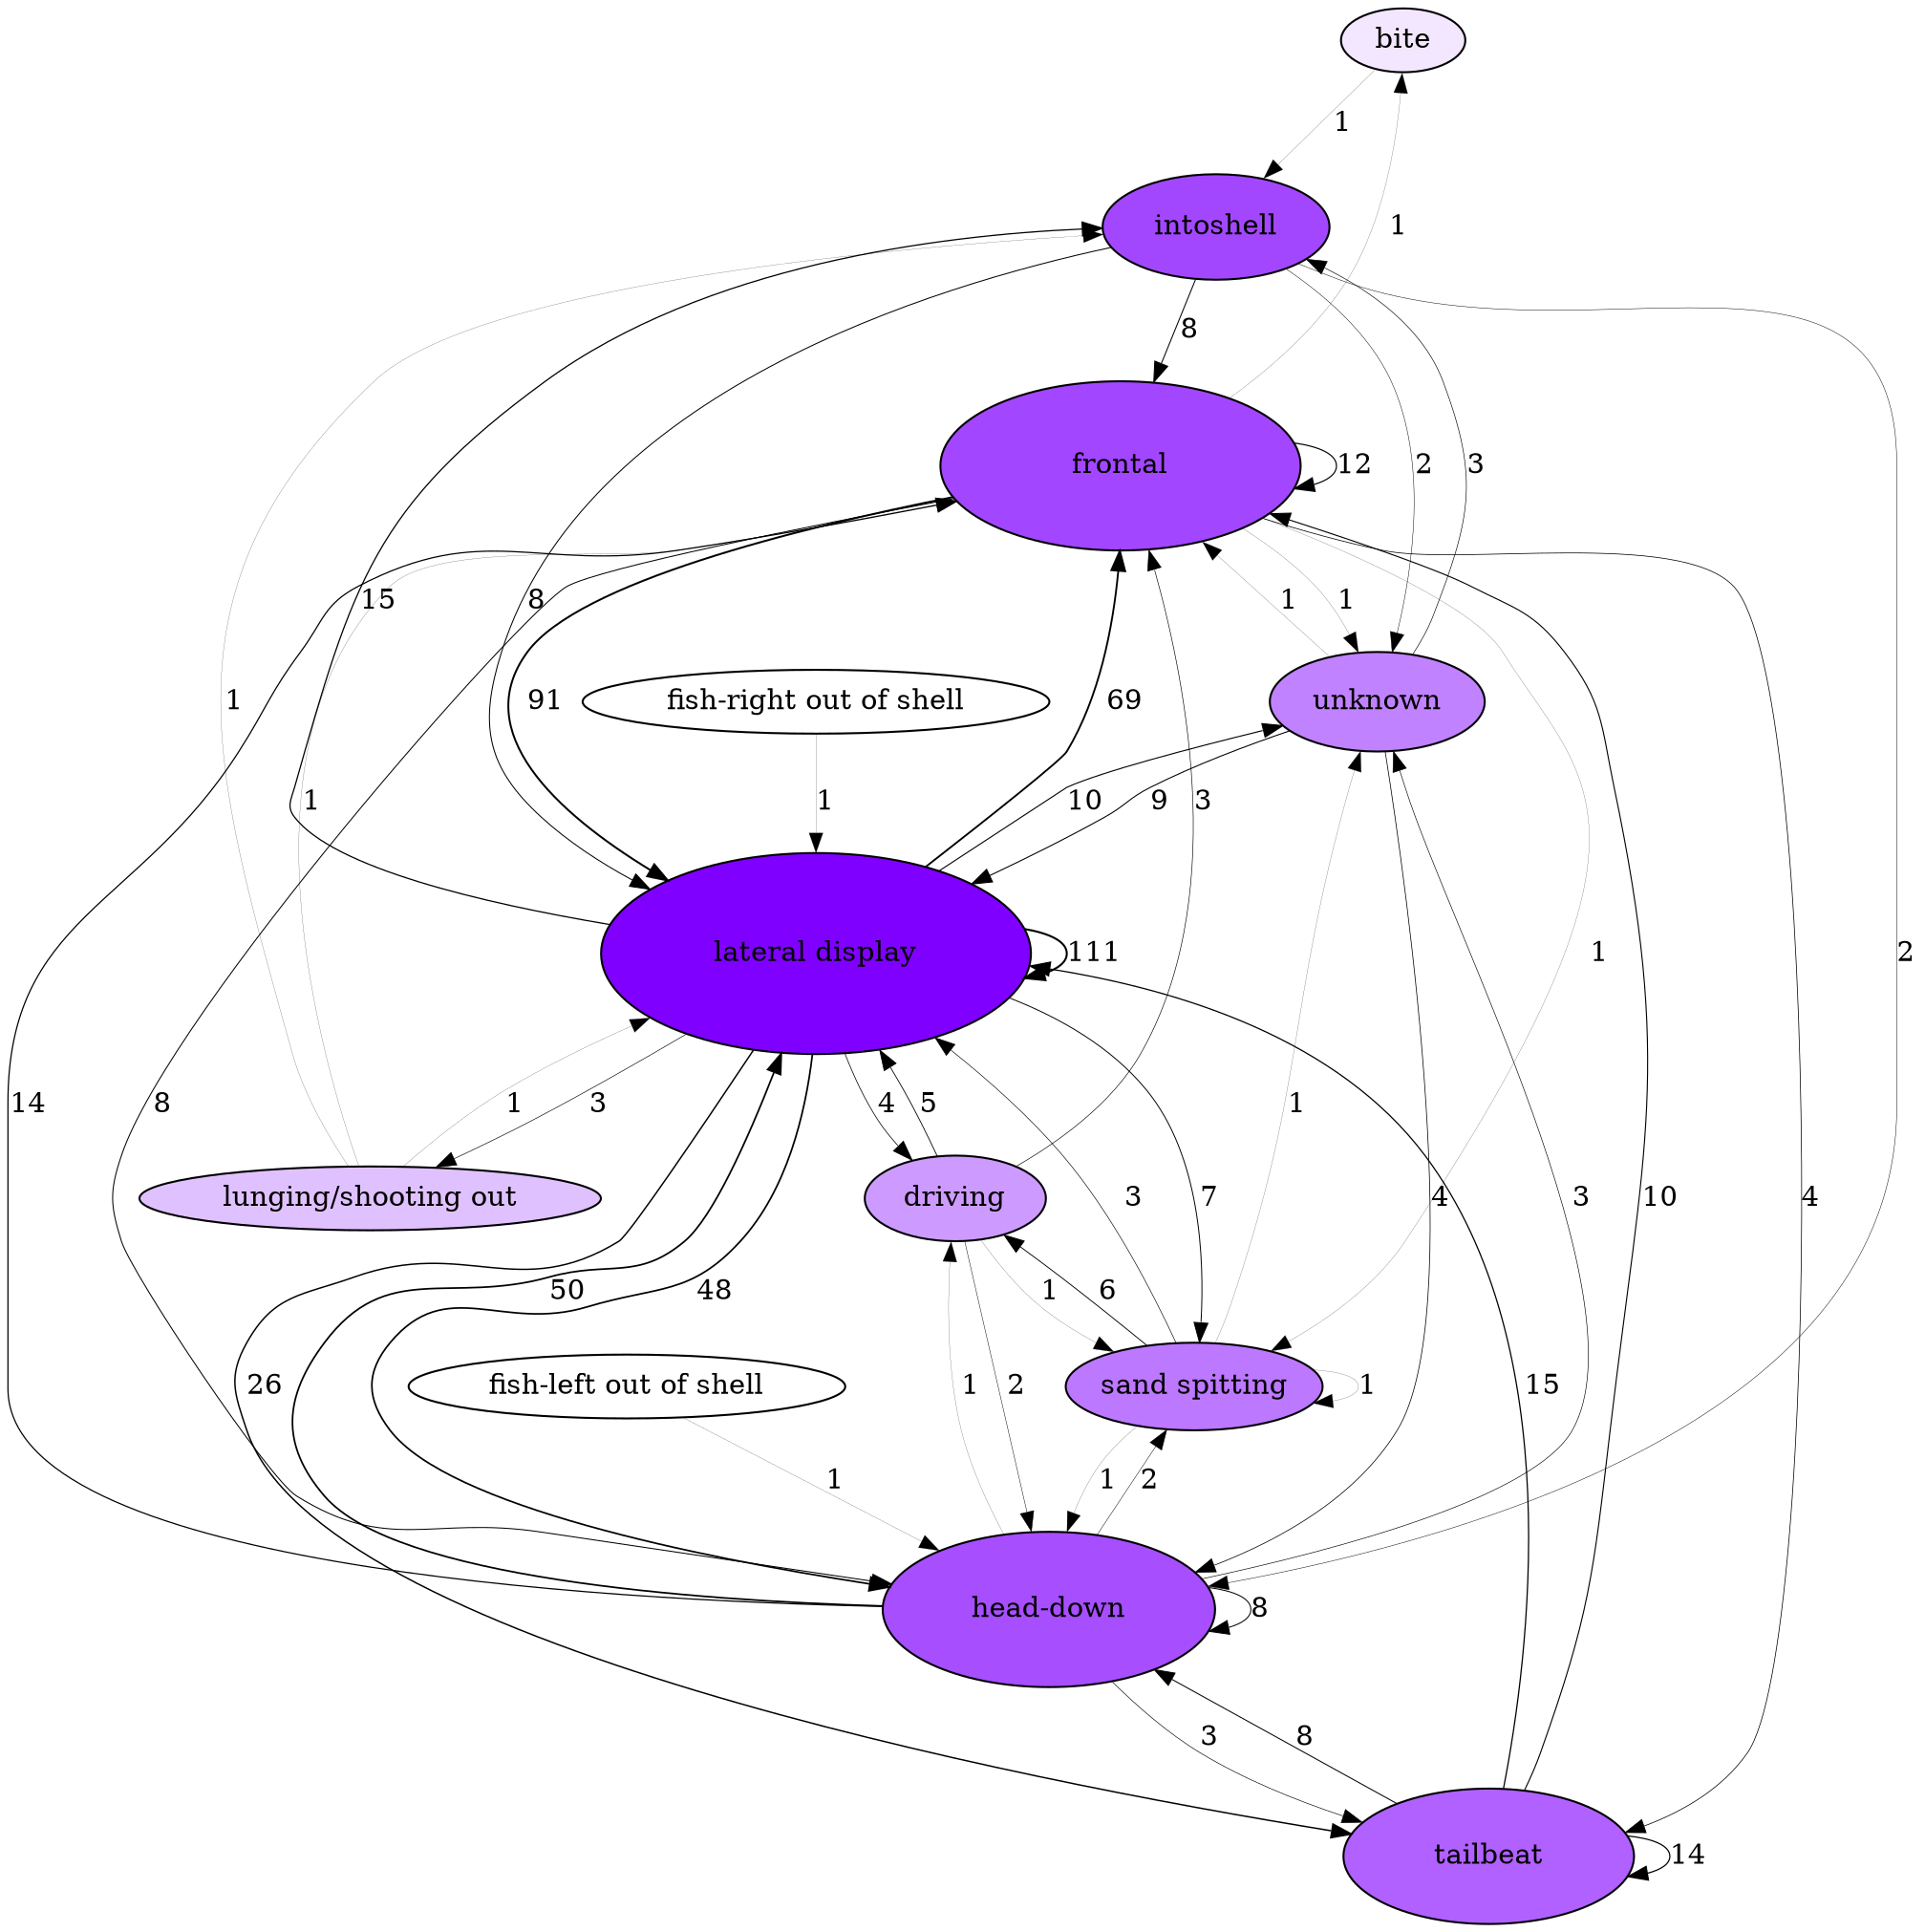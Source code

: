 digraph  {
bite [fillcolor="0.75 0.0970388616064562 1", height="0.0", style=filled, tooltip="1234 &#013; 234 &#013; 234", width="0.0"];
intoshell [fillcolor="0.75 0.7222547638383381 1", height="0.7383622772867368", style=filled, tooltip="1234 &#013; 234 &#013; 234", width="1.5822048799001502"];
driving [fillcolor="0.75 0.3932249488077084 1", height="0.5910125647570142", style=filled, tooltip="1234 &#013; 234 &#013; 234", width="1.2664554959078878"];
frontal [fillcolor="0.75 0.7232728735460057 1", height="1.175837238405278", style=filled, tooltip="1234 &#013; 234 &#013; 234", width="2.519651225154167"];
"head-down" [fillcolor="0.75 0.6950400735297251 1", height="1.083105961740489", style=filled, tooltip="1234 &#013; 234 &#013; 234", width="2.3209413465867623"];
"lateral display" [fillcolor="0.75 1.0 1", height="1.4", style=filled, tooltip="1234 &#013; 234 &#013; 234", width="3.0"];
"sand spitting" [fillcolor="0.75 0.5308546697647359 1", height="0.6124583792014738", style=filled, tooltip="1234 &#013; 234 &#013; 234", width="1.3124108125745868"];
"fish-left out of shell" [fillcolor="0.75 0.0 1", height="0.0", style=filled, tooltip="1234 &#013; 234 &#013; 234", width="0.0"];
"fish-right out of shell" [fillcolor="0.75 0.0 1", height="0.0", style=filled, tooltip="1234 &#013; 234 &#013; 234", width="0.0"];
tailbeat [fillcolor="0.75 0.6195176868378294 1", height="0.9489512050808674", style=filled, tooltip="1234 &#013; 234 &#013; 234", width="2.0334668680304304"];
unknown [fillcolor="0.75 0.488437638052946 1", height="0.6983060119303469", style=filled, tooltip="1234 &#013; 234 &#013; 234", width="1.4963700255650294"];
"lunging/shooting out" [fillcolor="0.75 0.24488357940913438 1", height="0.27077649043512225", style=filled, tooltip="1234 &#013; 234 &#013; 234", width="0.5802353366466906"];
bite -> intoshell  [label=1, penwidth="0.09090909090909091"];
intoshell -> frontal  [label=8, penwidth="0.4923082370490505"];
intoshell -> "head-down"  [label=2, penwidth="0.2247088062890775"];
intoshell -> "lateral display"  [label=8, penwidth="0.4923082370490505"];
intoshell -> unknown  [label=2, penwidth="0.2247088062890775"];
driving -> frontal  [label=3, penwidth="0.3029766223935334"];
driving -> "head-down"  [label=2, penwidth="0.2247088062890775"];
driving -> "lateral display"  [label=5, penwidth="0.40158240913781446"];
driving -> "sand spitting"  [label=1, penwidth="0.09090909090909091"];
frontal -> bite  [label=1, penwidth="0.09090909090909091"];
frontal -> frontal  [label=12, penwidth="0.5705760531535065"];
frontal -> "head-down"  [label=8, penwidth="0.4923082370490505"];
frontal -> "lateral display"  [label=91, penwidth="0.9616501615190786"];
frontal -> "sand spitting"  [label=1, penwidth="0.09090909090909091"];
frontal -> tailbeat  [label=4, penwidth="0.3585085216690641"];
frontal -> unknown  [label=1, penwidth="0.09090909090909091"];
"head-down" -> driving  [label=1, penwidth="0.09090909090909091"];
"head-down" -> frontal  [label=14, penwidth="0.6003320958309892"];
"head-down" -> "head-down"  [label=8, penwidth="0.4923082370490505"];
"head-down" -> "lateral display"  [label=50, penwidth="0.8460554427465246"];
"head-down" -> "sand spitting"  [label=2, penwidth="0.2247088062890775"];
"head-down" -> tailbeat  [label=3, penwidth="0.3029766223935334"];
"head-down" -> unknown  [label=3, penwidth="0.3029766223935334"];
"lateral display" -> driving  [label=4, penwidth="0.3585085216690641"];
"lateral display" -> frontal  [label=69, penwidth="0.908227924617697"];
"lateral display" -> "head-down"  [label=48, penwidth="0.8381754839134797"];
"lateral display" -> intoshell  [label=15, penwidth="0.6136499406222569"];
"lateral display" -> "lateral display"  [label=111, penwidth="1.0"];
"lateral display" -> "lunging/shooting out"  [label=3, penwidth="0.3029766223935334"];
"lateral display" -> "sand spitting"  [label=7, penwidth="0.4665323804510027"];
"lateral display" -> tailbeat  [label=26, penwidth="0.7198265873571533"];
"lateral display" -> unknown  [label=10, penwidth="0.5353821245178011"];
"sand spitting" -> driving  [label=6, penwidth="0.43677633777352"];
"sand spitting" -> "head-down"  [label=1, penwidth="0.09090909090909091"];
"sand spitting" -> "lateral display"  [label=3, penwidth="0.3029766223935334"];
"sand spitting" -> "sand spitting"  [label=1, penwidth="0.09090909090909091"];
"sand spitting" -> unknown  [label=1, penwidth="0.09090909090909091"];
"fish-left out of shell" -> "head-down"  [label=1, penwidth="0.09090909090909091"];
"fish-right out of shell" -> "lateral display"  [label=1, penwidth="0.09090909090909091"];
tailbeat -> frontal  [label=10, penwidth="0.5353821245178011"];
tailbeat -> "head-down"  [label=8, penwidth="0.4923082370490505"];
tailbeat -> "lateral display"  [label=15, penwidth="0.6136499406222569"];
tailbeat -> tailbeat  [label=14, penwidth="0.6003320958309892"];
unknown -> frontal  [label=1, penwidth="0.09090909090909091"];
unknown -> "head-down"  [label=4, penwidth="0.3585085216690641"];
unknown -> intoshell  [label=3, penwidth="0.3029766223935334"];
unknown -> "lateral display"  [label=9, penwidth="0.5150441538779759"];
"lunging/shooting out" -> frontal  [label=1, penwidth="0.09090909090909091"];
"lunging/shooting out" -> intoshell  [label=1, penwidth="0.09090909090909091"];
"lunging/shooting out" -> "lateral display"  [label=1, penwidth="0.09090909090909091"];
}
